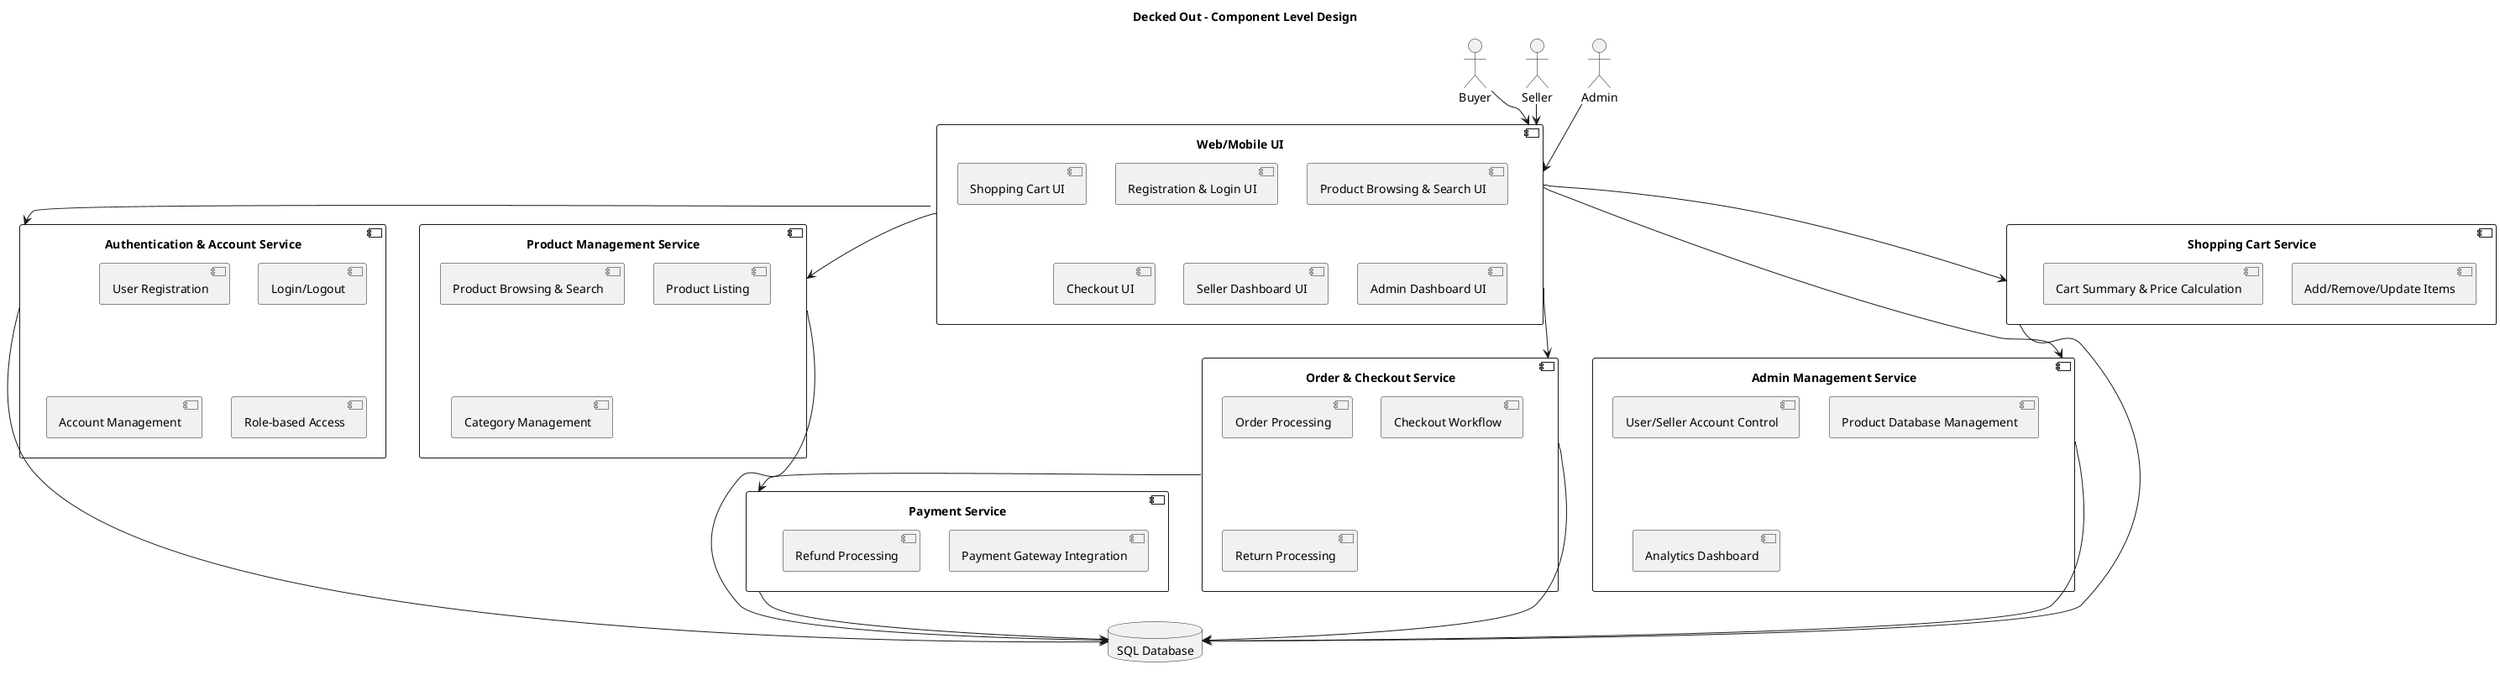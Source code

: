 @startuml DeckedOutComponentDiagram

title Decked Out - Component Level Design

actor Buyer
actor Seller
actor Admin

' ==== Frontend ====
component "Web/Mobile UI" as UI {
  [Registration & Login UI]
  [Product Browsing & Search UI]
  [Shopping Cart UI]
  [Checkout UI]
  [Seller Dashboard UI]
  [Admin Dashboard UI]
}

' ==== Backend Services ====
component "Authentication & Account Service" as Auth {
  [User Registration]
  [Login/Logout]
  [Account Management]
  [Role-based Access]
}

component "Product Management Service" as Product {
  [Product Browsing & Search]
  [Product Listing]
  [Category Management]
}

component "Shopping Cart Service" as Cart {
  [Add/Remove/Update Items]
  [Cart Summary & Price Calculation]
}

component "Order & Checkout Service" as Order {
  [Order Processing]
  [Checkout Workflow]
  [Return Processing]
}

component "Payment Service" as Payment {
  [Payment Gateway Integration]
  [Refund Processing]
}

component "Admin Management Service" as AdminService {
  [User/Seller Account Control]
  [Product Database Management]
  [Analytics Dashboard]
}

' ==== Database Layer ====
database "SQL Database" as DB

' ==== Connections ====
Buyer --> UI
Seller --> UI
Admin --> UI

UI --> Auth
UI --> Product
UI --> Cart
UI --> Order
UI --> AdminService

Order --> Payment
Order --> DB
Payment --> DB

Cart --> DB
Product --> DB
Auth --> DB
AdminService --> DB

@enduml
